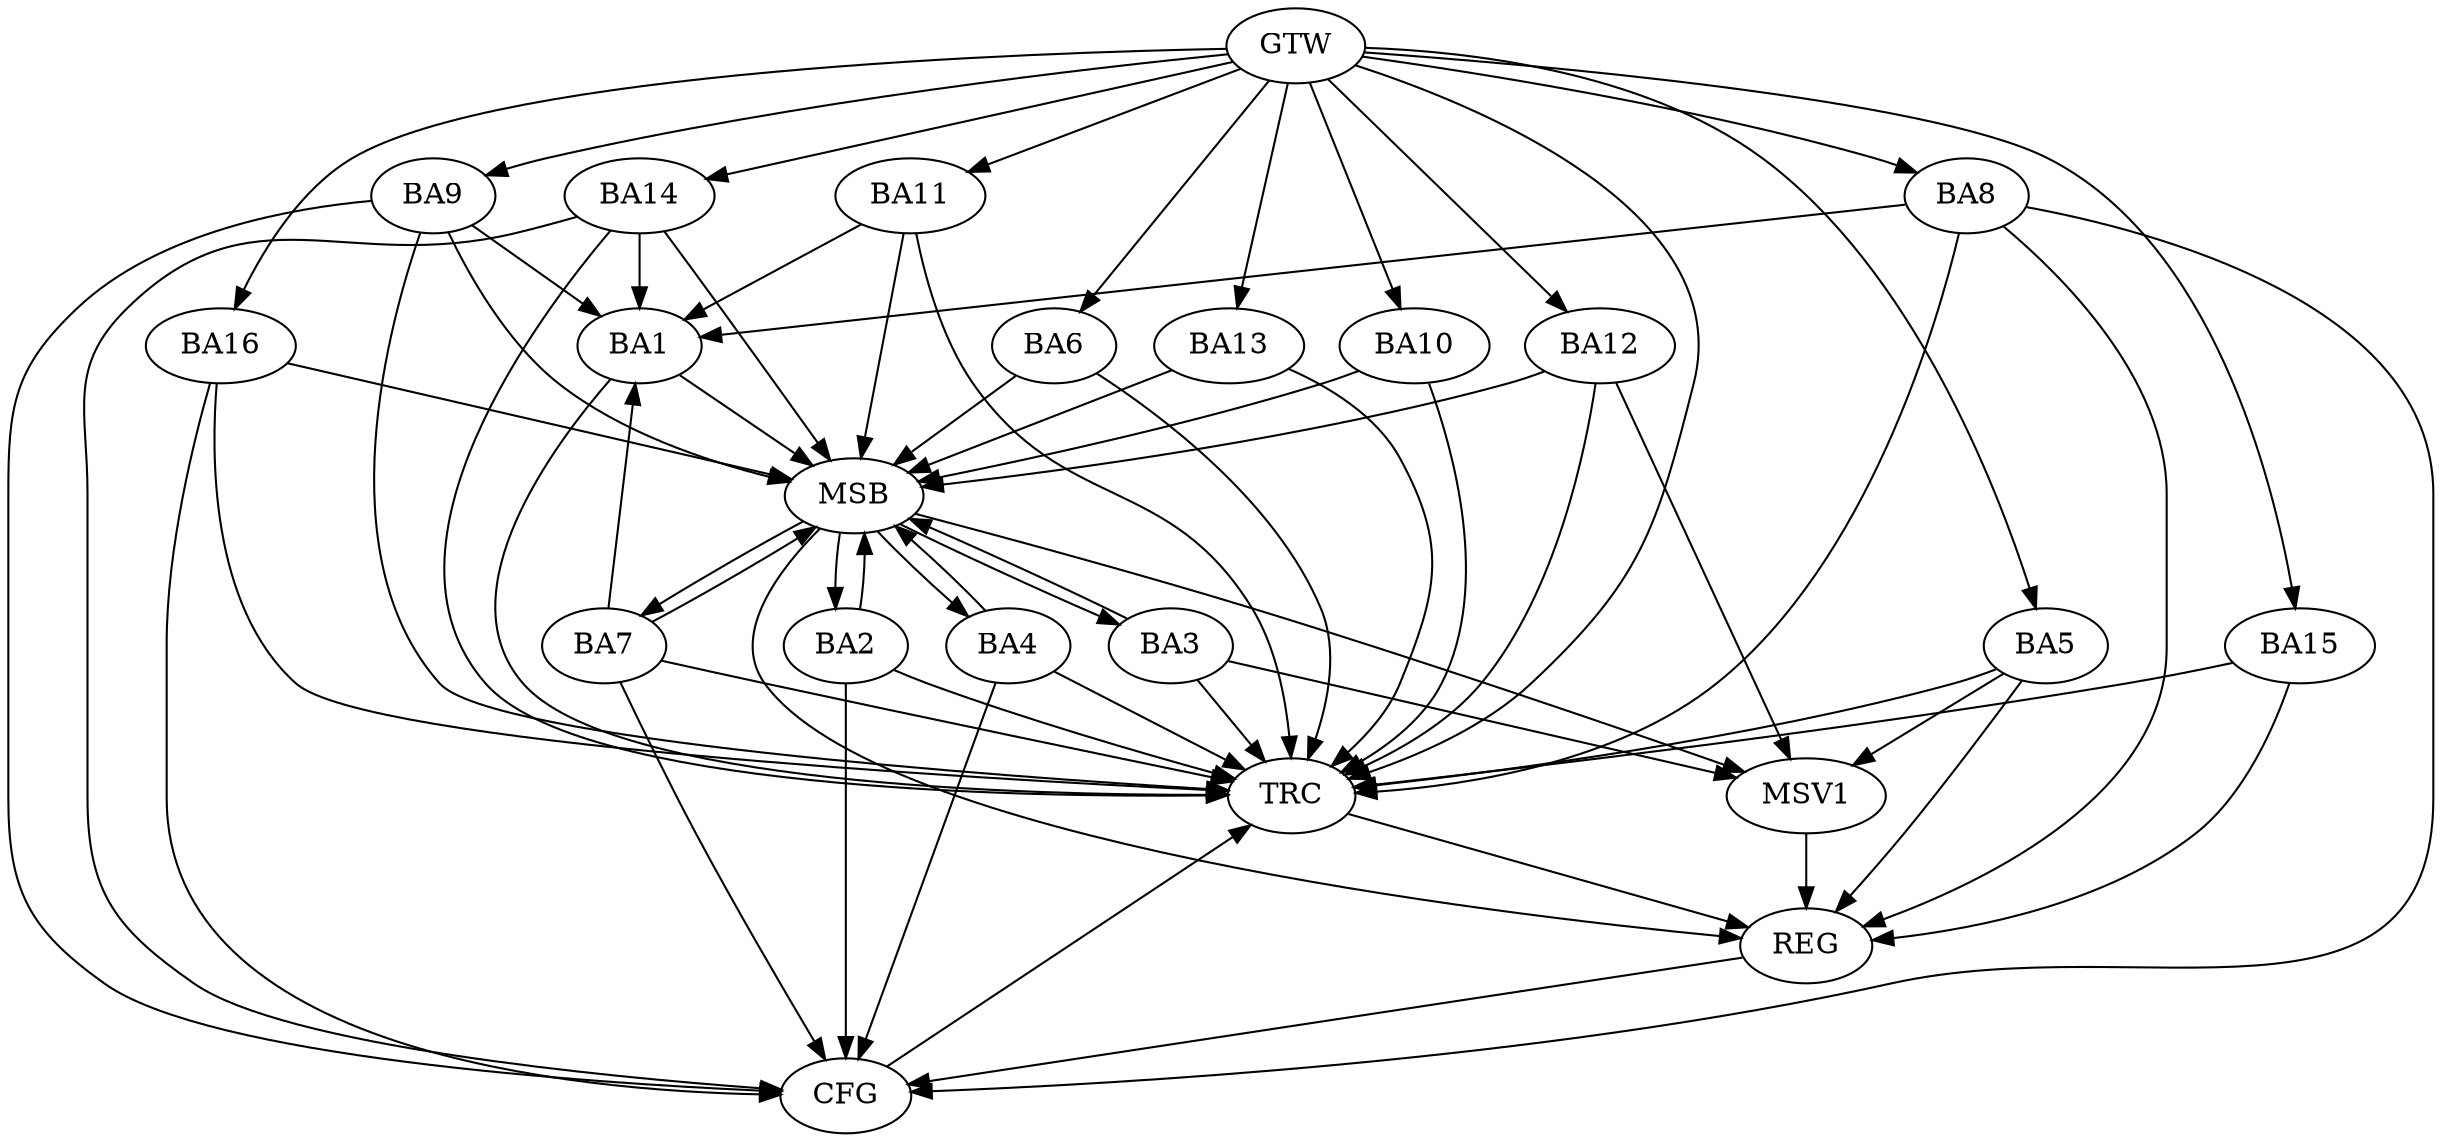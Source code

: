 strict digraph G {
  BA1 [ label="BA1" ];
  BA2 [ label="BA2" ];
  BA3 [ label="BA3" ];
  BA4 [ label="BA4" ];
  BA5 [ label="BA5" ];
  BA6 [ label="BA6" ];
  BA7 [ label="BA7" ];
  BA8 [ label="BA8" ];
  BA9 [ label="BA9" ];
  BA10 [ label="BA10" ];
  BA11 [ label="BA11" ];
  BA12 [ label="BA12" ];
  BA13 [ label="BA13" ];
  BA14 [ label="BA14" ];
  BA15 [ label="BA15" ];
  BA16 [ label="BA16" ];
  GTW [ label="GTW" ];
  REG [ label="REG" ];
  MSB [ label="MSB" ];
  CFG [ label="CFG" ];
  TRC [ label="TRC" ];
  MSV1 [ label="MSV1" ];
  GTW -> BA5;
  GTW -> BA6;
  GTW -> BA8;
  GTW -> BA9;
  GTW -> BA10;
  GTW -> BA11;
  GTW -> BA12;
  GTW -> BA13;
  GTW -> BA14;
  GTW -> BA15;
  GTW -> BA16;
  BA5 -> REG;
  BA8 -> REG;
  BA15 -> REG;
  BA1 -> MSB;
  MSB -> BA2;
  MSB -> REG;
  BA2 -> MSB;
  BA3 -> MSB;
  BA4 -> MSB;
  MSB -> BA3;
  BA6 -> MSB;
  BA7 -> MSB;
  MSB -> BA4;
  BA9 -> MSB;
  MSB -> BA7;
  BA10 -> MSB;
  BA11 -> MSB;
  BA12 -> MSB;
  BA13 -> MSB;
  BA14 -> MSB;
  BA16 -> MSB;
  BA7 -> CFG;
  BA16 -> CFG;
  BA2 -> CFG;
  BA8 -> CFG;
  BA9 -> CFG;
  BA14 -> CFG;
  BA4 -> CFG;
  REG -> CFG;
  BA1 -> TRC;
  BA2 -> TRC;
  BA3 -> TRC;
  BA4 -> TRC;
  BA5 -> TRC;
  BA6 -> TRC;
  BA7 -> TRC;
  BA8 -> TRC;
  BA9 -> TRC;
  BA10 -> TRC;
  BA11 -> TRC;
  BA12 -> TRC;
  BA13 -> TRC;
  BA14 -> TRC;
  BA15 -> TRC;
  BA16 -> TRC;
  GTW -> TRC;
  CFG -> TRC;
  TRC -> REG;
  BA7 -> BA1;
  BA9 -> BA1;
  BA11 -> BA1;
  BA14 -> BA1;
  BA8 -> BA1;
  BA5 -> MSV1;
  MSB -> MSV1;
  BA12 -> MSV1;
  BA3 -> MSV1;
  MSV1 -> REG;
}
